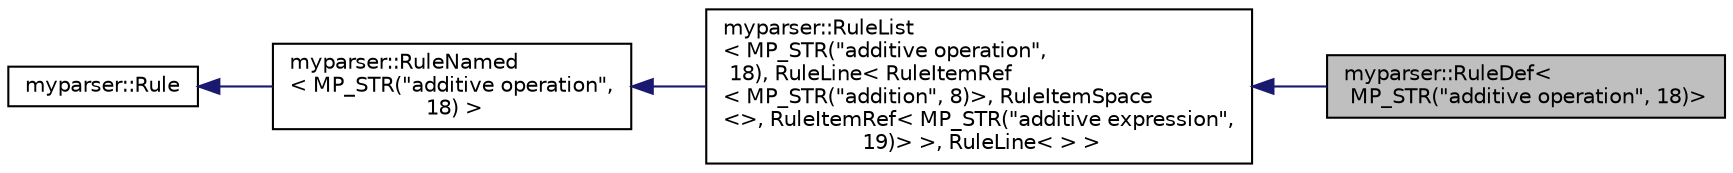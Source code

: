 digraph "myparser::RuleDef&lt; MP_STR(&quot;additive operation&quot;, 18)&gt;"
{
  edge [fontname="Helvetica",fontsize="10",labelfontname="Helvetica",labelfontsize="10"];
  node [fontname="Helvetica",fontsize="10",shape=record];
  rankdir="LR";
  Node1 [label="myparser::RuleDef\<\l MP_STR(\"additive operation\", 18)\>",height=0.2,width=0.4,color="black", fillcolor="grey75", style="filled" fontcolor="black"];
  Node2 -> Node1 [dir="back",color="midnightblue",fontsize="10",style="solid",fontname="Helvetica"];
  Node2 [label="myparser::RuleList\l\< MP_STR(\"additive operation\",\l 18), RuleLine\< RuleItemRef\l\< MP_STR(\"addition\", 8)\>, RuleItemSpace\l\<\>, RuleItemRef\< MP_STR(\"additive expression\",\l 19)\> \>, RuleLine\<  \> \>",height=0.2,width=0.4,color="black", fillcolor="white", style="filled",URL="$classmyparser_1_1RuleList.html"];
  Node3 -> Node2 [dir="back",color="midnightblue",fontsize="10",style="solid",fontname="Helvetica"];
  Node3 [label="myparser::RuleNamed\l\< MP_STR(\"additive operation\",\l 18) \>",height=0.2,width=0.4,color="black", fillcolor="white", style="filled",URL="$classmyparser_1_1RuleNamed.html"];
  Node4 -> Node3 [dir="back",color="midnightblue",fontsize="10",style="solid",fontname="Helvetica"];
  Node4 [label="myparser::Rule",height=0.2,width=0.4,color="black", fillcolor="white", style="filled",URL="$classmyparser_1_1Rule.html"];
}
